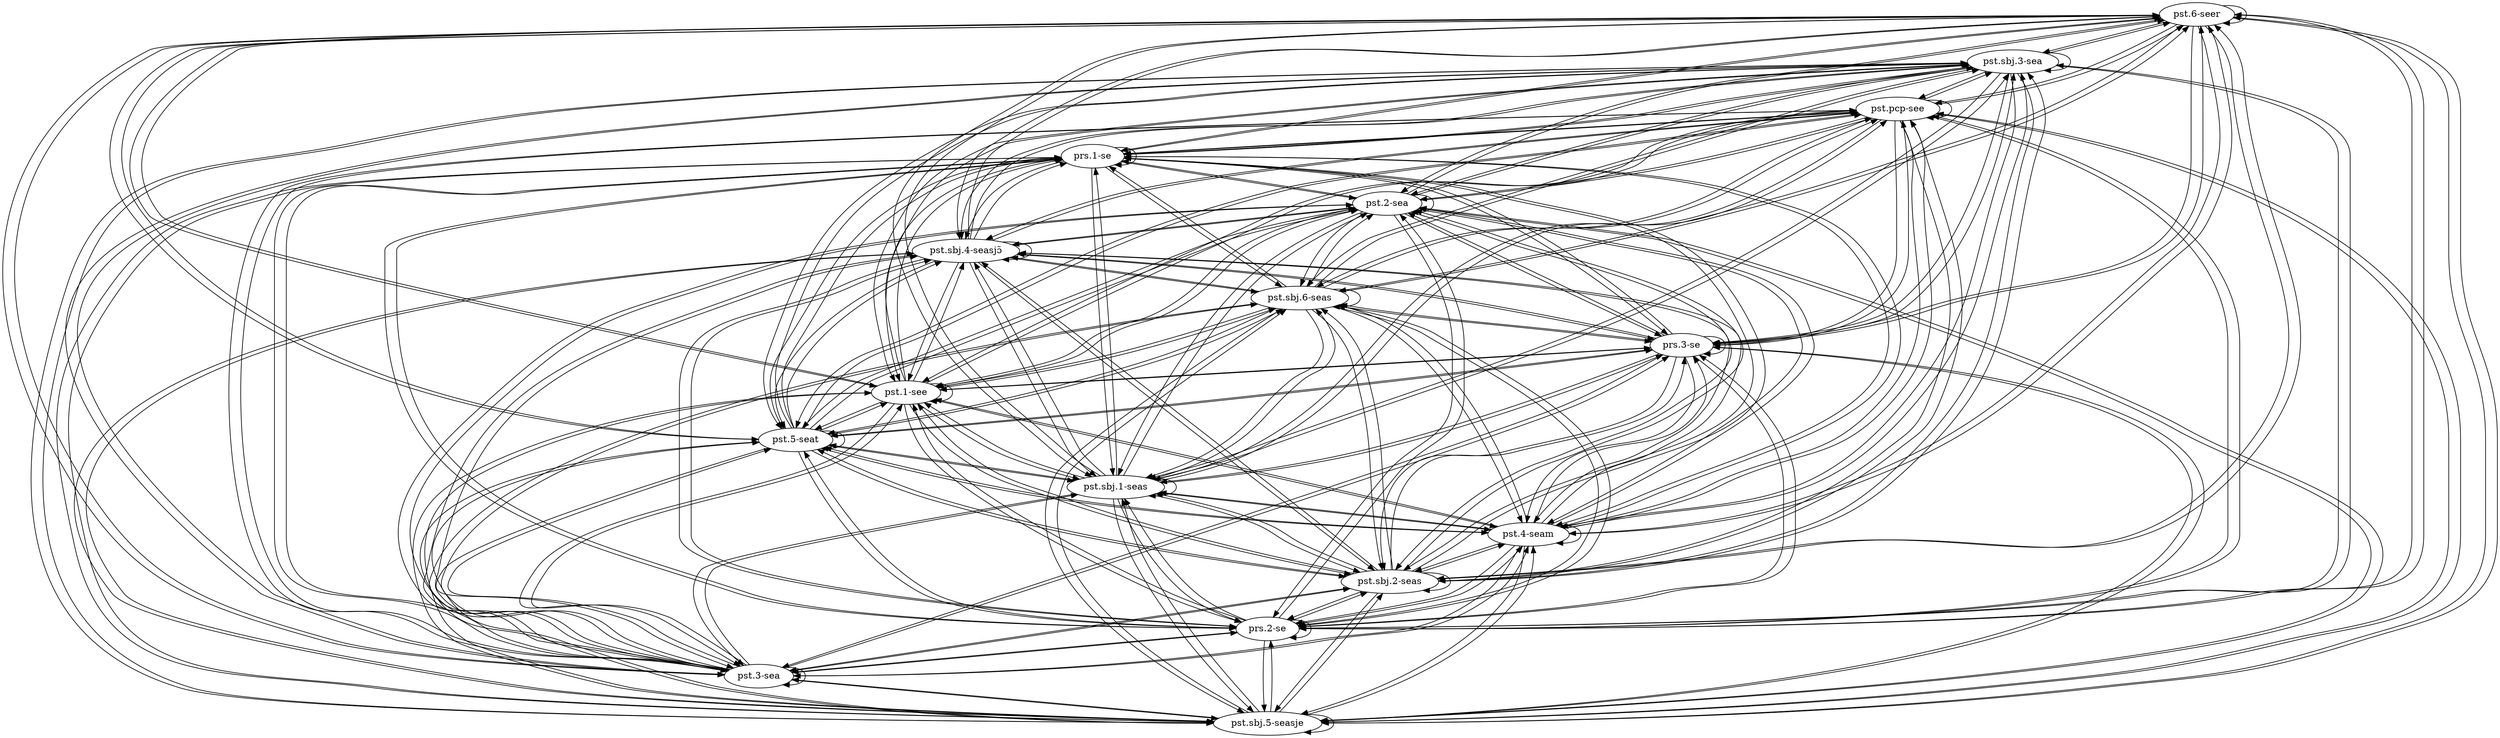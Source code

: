 digraph  {
	node [label="\N"];
	"pst.6-sEEr"	 [cell="pst.6",
		label="pst.6-seer",
		tense=pst,
		weight=0.09];
	"pst.6-sEEr" -> "pst.6-sEEr"	 [weight=0.09];
	"pst.sbj.3-sEa"	 [cell="pst.sbj.3",
		label="pst.sbj.3-sea",
		tense="pst.sbj",
		weight=0.09];
	"pst.6-sEEr" -> "pst.sbj.3-sEa"	 [weight=0.09];
	"pst.sbj.5-sEasjE"	 [cell="pst.sbj.5",
		label="pst.sbj.5-seasje",
		tense="pst.sbj",
		weight=0.09];
	"pst.6-sEEr" -> "pst.sbj.5-sEasjE"	 [weight=0.09];
	"pst.3-sEa"	 [cell="pst.3",
		label="pst.3-sea",
		tense=pst,
		weight=0.09];
	"pst.6-sEEr" -> "pst.3-sEa"	 [weight=0.09];
	"prs.2-sE"	 [cell="prs.2",
		label="prs.2-se",
		tense=prs,
		weight=1.0];
	"pst.6-sEEr" -> "prs.2-sE"	 [weight=1.0];
	"pst.sbj.2-sEas"	 [cell="pst.sbj.2",
		label="pst.sbj.2-seas",
		tense="pst.sbj",
		weight=0.09];
	"pst.6-sEEr" -> "pst.sbj.2-sEas"	 [weight=0.09];
	"pst.4-sEam"	 [cell="pst.4",
		label="pst.4-seam",
		tense=pst,
		weight=0.09];
	"pst.6-sEEr" -> "pst.4-sEam"	 [weight=0.09];
	"pst.sbj.1-sEas"	 [cell="pst.sbj.1",
		label="pst.sbj.1-seas",
		tense="pst.sbj",
		weight=0.09];
	"pst.6-sEEr" -> "pst.sbj.1-sEas"	 [weight=0.09];
	"pst.5-sEat"	 [cell="pst.5",
		label="pst.5-seat",
		tense=pst,
		weight=0.09];
	"pst.6-sEEr" -> "pst.5-sEat"	 [weight=0.09];
	"pst.1-sEE"	 [cell="pst.1",
		label="pst.1-see",
		tense=pst,
		weight=0.09];
	"pst.6-sEEr" -> "pst.1-sEE"	 [weight=0.09];
	"prs.3-sE"	 [cell="prs.3",
		label="prs.3-se",
		tense=prs,
		weight=1.0];
	"pst.6-sEEr" -> "prs.3-sE"	 [weight=1.0];
	"pst.sbj.6-sEas"	 [cell="pst.sbj.6",
		label="pst.sbj.6-seas",
		tense="pst.sbj",
		weight=0.09];
	"pst.6-sEEr" -> "pst.sbj.6-sEas"	 [weight=0.09];
	"pst.sbj.4-sEasjô"	 [cell="pst.sbj.4",
		label="pst.sbj.4-seasjɔ̃",
		tense="pst.sbj",
		weight=0.09];
	"pst.6-sEEr" -> "pst.sbj.4-sEasjô"	 [weight=0.09];
	"pst.2-sEa"	 [cell="pst.2",
		label="pst.2-sea",
		tense=pst,
		weight=0.09];
	"pst.6-sEEr" -> "pst.2-sEa"	 [weight=0.09];
	"prs.1-sE"	 [cell="prs.1",
		label="prs.1-se",
		tense=prs,
		weight=1.0];
	"pst.6-sEEr" -> "prs.1-sE"	 [weight=1.0];
	"pst.pcp-sEE"	 [cell="pst.pcp",
		label="pst.pcp-see",
		tense="pst.pcp",
		weight=0.07];
	"pst.6-sEEr" -> "pst.pcp-sEE"	 [weight=0.07];
	"pst.sbj.3-sEa" -> "pst.6-sEEr"	 [weight=0.09];
	"pst.sbj.3-sEa" -> "pst.sbj.3-sEa"	 [weight=0.09];
	"pst.sbj.3-sEa" -> "pst.sbj.5-sEasjE"	 [weight=0.09];
	"pst.sbj.3-sEa" -> "pst.3-sEa"	 [weight=0.09];
	"pst.sbj.3-sEa" -> "prs.2-sE"	 [weight=1.0];
	"pst.sbj.3-sEa" -> "pst.sbj.2-sEas"	 [weight=0.09];
	"pst.sbj.3-sEa" -> "pst.4-sEam"	 [weight=0.09];
	"pst.sbj.3-sEa" -> "pst.sbj.1-sEas"	 [weight=0.09];
	"pst.sbj.3-sEa" -> "pst.5-sEat"	 [weight=0.09];
	"pst.sbj.3-sEa" -> "pst.1-sEE"	 [weight=0.09];
	"pst.sbj.3-sEa" -> "prs.3-sE"	 [weight=1.0];
	"pst.sbj.3-sEa" -> "pst.sbj.6-sEas"	 [weight=0.09];
	"pst.sbj.3-sEa" -> "pst.sbj.4-sEasjô"	 [weight=0.09];
	"pst.sbj.3-sEa" -> "pst.2-sEa"	 [weight=0.09];
	"pst.sbj.3-sEa" -> "prs.1-sE"	 [weight=1.0];
	"pst.sbj.3-sEa" -> "pst.pcp-sEE"	 [weight=0.07];
	"pst.sbj.5-sEasjE" -> "pst.6-sEEr"	 [weight=0.09];
	"pst.sbj.5-sEasjE" -> "pst.sbj.3-sEa"	 [weight=0.09];
	"pst.sbj.5-sEasjE" -> "pst.sbj.5-sEasjE"	 [weight=0.09];
	"pst.sbj.5-sEasjE" -> "pst.3-sEa"	 [weight=0.09];
	"pst.sbj.5-sEasjE" -> "prs.2-sE"	 [weight=1.0];
	"pst.sbj.5-sEasjE" -> "pst.sbj.2-sEas"	 [weight=0.09];
	"pst.sbj.5-sEasjE" -> "pst.4-sEam"	 [weight=0.09];
	"pst.sbj.5-sEasjE" -> "pst.sbj.1-sEas"	 [weight=0.09];
	"pst.sbj.5-sEasjE" -> "pst.5-sEat"	 [weight=0.09];
	"pst.sbj.5-sEasjE" -> "pst.1-sEE"	 [weight=0.09];
	"pst.sbj.5-sEasjE" -> "prs.3-sE"	 [weight=1.0];
	"pst.sbj.5-sEasjE" -> "pst.sbj.6-sEas"	 [weight=0.09];
	"pst.sbj.5-sEasjE" -> "pst.sbj.4-sEasjô"	 [weight=0.09];
	"pst.sbj.5-sEasjE" -> "pst.2-sEa"	 [weight=0.09];
	"pst.sbj.5-sEasjE" -> "prs.1-sE"	 [weight=1.0];
	"pst.sbj.5-sEasjE" -> "pst.pcp-sEE"	 [weight=0.07];
	"pst.3-sEa" -> "pst.6-sEEr"	 [weight=0.09];
	"pst.3-sEa" -> "pst.sbj.3-sEa"	 [weight=0.09];
	"pst.3-sEa" -> "pst.sbj.5-sEasjE"	 [weight=0.09];
	"pst.3-sEa" -> "pst.3-sEa"	 [weight=0.09];
	"pst.3-sEa" -> "prs.2-sE"	 [weight=1.0];
	"pst.3-sEa" -> "pst.sbj.2-sEas"	 [weight=0.09];
	"pst.3-sEa" -> "pst.4-sEam"	 [weight=0.09];
	"pst.3-sEa" -> "pst.sbj.1-sEas"	 [weight=0.09];
	"pst.3-sEa" -> "pst.5-sEat"	 [weight=0.09];
	"pst.3-sEa" -> "pst.1-sEE"	 [weight=0.09];
	"pst.3-sEa" -> "prs.3-sE"	 [weight=1.0];
	"pst.3-sEa" -> "pst.sbj.6-sEas"	 [weight=0.09];
	"pst.3-sEa" -> "pst.sbj.4-sEasjô"	 [weight=0.09];
	"pst.3-sEa" -> "pst.2-sEa"	 [weight=0.09];
	"pst.3-sEa" -> "prs.1-sE"	 [weight=1.0];
	"pst.3-sEa" -> "pst.pcp-sEE"	 [weight=0.07];
	"prs.2-sE" -> "pst.6-sEEr"	 [weight=0.0153];
	"prs.2-sE" -> "pst.sbj.3-sEa"	 [weight=0.0153];
	"prs.2-sE" -> "pst.sbj.5-sEasjE"	 [weight=0.0153];
	"prs.2-sE" -> "pst.3-sEa"	 [weight=0.0153];
	"prs.2-sE" -> "prs.2-sE"	 [weight=1.0];
	"prs.2-sE" -> "pst.sbj.2-sEas"	 [weight=0.0153];
	"prs.2-sE" -> "pst.4-sEam"	 [weight=0.0153];
	"prs.2-sE" -> "pst.sbj.1-sEas"	 [weight=0.0153];
	"prs.2-sE" -> "pst.5-sEat"	 [weight=0.0153];
	"prs.2-sE" -> "pst.1-sEE"	 [weight=0.0153];
	"prs.2-sE" -> "prs.3-sE"	 [weight=1.0];
	"prs.2-sE" -> "pst.sbj.6-sEas"	 [weight=0.0153];
	"prs.2-sE" -> "pst.sbj.4-sEasjô"	 [weight=0.0153];
	"prs.2-sE" -> "pst.2-sEa"	 [weight=0.0153];
	"prs.2-sE" -> "prs.1-sE"	 [weight=1.0];
	"prs.2-sE" -> "pst.pcp-sEE"	 [weight=0.0105];
	"pst.sbj.2-sEas" -> "pst.6-sEEr"	 [weight=0.09];
	"pst.sbj.2-sEas" -> "pst.sbj.3-sEa"	 [weight=0.09];
	"pst.sbj.2-sEas" -> "pst.sbj.5-sEasjE"	 [weight=0.09];
	"pst.sbj.2-sEas" -> "pst.3-sEa"	 [weight=0.09];
	"pst.sbj.2-sEas" -> "prs.2-sE"	 [weight=1.0];
	"pst.sbj.2-sEas" -> "pst.sbj.2-sEas"	 [weight=0.09];
	"pst.sbj.2-sEas" -> "pst.4-sEam"	 [weight=0.09];
	"pst.sbj.2-sEas" -> "pst.sbj.1-sEas"	 [weight=0.09];
	"pst.sbj.2-sEas" -> "pst.5-sEat"	 [weight=0.09];
	"pst.sbj.2-sEas" -> "pst.1-sEE"	 [weight=0.09];
	"pst.sbj.2-sEas" -> "prs.3-sE"	 [weight=1.0];
	"pst.sbj.2-sEas" -> "pst.sbj.6-sEas"	 [weight=0.09];
	"pst.sbj.2-sEas" -> "pst.sbj.4-sEasjô"	 [weight=0.09];
	"pst.sbj.2-sEas" -> "pst.2-sEa"	 [weight=0.09];
	"pst.sbj.2-sEas" -> "prs.1-sE"	 [weight=1.0];
	"pst.sbj.2-sEas" -> "pst.pcp-sEE"	 [weight=0.07];
	"pst.4-sEam" -> "pst.6-sEEr"	 [weight=0.09];
	"pst.4-sEam" -> "pst.sbj.3-sEa"	 [weight=0.09];
	"pst.4-sEam" -> "pst.sbj.5-sEasjE"	 [weight=0.09];
	"pst.4-sEam" -> "pst.3-sEa"	 [weight=0.09];
	"pst.4-sEam" -> "prs.2-sE"	 [weight=1.0];
	"pst.4-sEam" -> "pst.sbj.2-sEas"	 [weight=0.09];
	"pst.4-sEam" -> "pst.4-sEam"	 [weight=0.09];
	"pst.4-sEam" -> "pst.sbj.1-sEas"	 [weight=0.09];
	"pst.4-sEam" -> "pst.5-sEat"	 [weight=0.09];
	"pst.4-sEam" -> "pst.1-sEE"	 [weight=0.09];
	"pst.4-sEam" -> "prs.3-sE"	 [weight=1.0];
	"pst.4-sEam" -> "pst.sbj.6-sEas"	 [weight=0.09];
	"pst.4-sEam" -> "pst.sbj.4-sEasjô"	 [weight=0.09];
	"pst.4-sEam" -> "pst.2-sEa"	 [weight=0.09];
	"pst.4-sEam" -> "prs.1-sE"	 [weight=1.0];
	"pst.4-sEam" -> "pst.pcp-sEE"	 [weight=0.07];
	"pst.sbj.1-sEas" -> "pst.6-sEEr"	 [weight=0.09];
	"pst.sbj.1-sEas" -> "pst.sbj.3-sEa"	 [weight=0.09];
	"pst.sbj.1-sEas" -> "pst.sbj.5-sEasjE"	 [weight=0.09];
	"pst.sbj.1-sEas" -> "pst.3-sEa"	 [weight=0.09];
	"pst.sbj.1-sEas" -> "prs.2-sE"	 [weight=1.0];
	"pst.sbj.1-sEas" -> "pst.sbj.2-sEas"	 [weight=0.09];
	"pst.sbj.1-sEas" -> "pst.4-sEam"	 [weight=0.09];
	"pst.sbj.1-sEas" -> "pst.sbj.1-sEas"	 [weight=0.09];
	"pst.sbj.1-sEas" -> "pst.5-sEat"	 [weight=0.09];
	"pst.sbj.1-sEas" -> "pst.1-sEE"	 [weight=0.09];
	"pst.sbj.1-sEas" -> "prs.3-sE"	 [weight=1.0];
	"pst.sbj.1-sEas" -> "pst.sbj.6-sEas"	 [weight=0.09];
	"pst.sbj.1-sEas" -> "pst.sbj.4-sEasjô"	 [weight=0.09];
	"pst.sbj.1-sEas" -> "pst.2-sEa"	 [weight=0.09];
	"pst.sbj.1-sEas" -> "prs.1-sE"	 [weight=1.0];
	"pst.sbj.1-sEas" -> "pst.pcp-sEE"	 [weight=0.07];
	"pst.5-sEat" -> "pst.6-sEEr"	 [weight=0.09];
	"pst.5-sEat" -> "pst.sbj.3-sEa"	 [weight=0.09];
	"pst.5-sEat" -> "pst.sbj.5-sEasjE"	 [weight=0.09];
	"pst.5-sEat" -> "pst.3-sEa"	 [weight=0.09];
	"pst.5-sEat" -> "prs.2-sE"	 [weight=1.0];
	"pst.5-sEat" -> "pst.sbj.2-sEas"	 [weight=0.09];
	"pst.5-sEat" -> "pst.4-sEam"	 [weight=0.09];
	"pst.5-sEat" -> "pst.sbj.1-sEas"	 [weight=0.09];
	"pst.5-sEat" -> "pst.5-sEat"	 [weight=0.09];
	"pst.5-sEat" -> "pst.1-sEE"	 [weight=0.09];
	"pst.5-sEat" -> "prs.3-sE"	 [weight=1.0];
	"pst.5-sEat" -> "pst.sbj.6-sEas"	 [weight=0.09];
	"pst.5-sEat" -> "pst.sbj.4-sEasjô"	 [weight=0.09];
	"pst.5-sEat" -> "pst.2-sEa"	 [weight=0.09];
	"pst.5-sEat" -> "prs.1-sE"	 [weight=1.0];
	"pst.5-sEat" -> "pst.pcp-sEE"	 [weight=0.07];
	"pst.1-sEE" -> "pst.6-sEEr"	 [weight=0.09];
	"pst.1-sEE" -> "pst.sbj.3-sEa"	 [weight=0.09];
	"pst.1-sEE" -> "pst.sbj.5-sEasjE"	 [weight=0.09];
	"pst.1-sEE" -> "pst.3-sEa"	 [weight=0.09];
	"pst.1-sEE" -> "prs.2-sE"	 [weight=1.0];
	"pst.1-sEE" -> "pst.sbj.2-sEas"	 [weight=0.09];
	"pst.1-sEE" -> "pst.4-sEam"	 [weight=0.09];
	"pst.1-sEE" -> "pst.sbj.1-sEas"	 [weight=0.09];
	"pst.1-sEE" -> "pst.5-sEat"	 [weight=0.09];
	"pst.1-sEE" -> "pst.1-sEE"	 [weight=0.09];
	"pst.1-sEE" -> "prs.3-sE"	 [weight=1.0];
	"pst.1-sEE" -> "pst.sbj.6-sEas"	 [weight=0.09];
	"pst.1-sEE" -> "pst.sbj.4-sEasjô"	 [weight=0.09];
	"pst.1-sEE" -> "pst.2-sEa"	 [weight=0.09];
	"pst.1-sEE" -> "prs.1-sE"	 [weight=1.0];
	"pst.1-sEE" -> "pst.pcp-sEE"	 [weight=0.07];
	"prs.3-sE" -> "pst.6-sEEr"	 [weight=0.0153];
	"prs.3-sE" -> "pst.sbj.3-sEa"	 [weight=0.0153];
	"prs.3-sE" -> "pst.sbj.5-sEasjE"	 [weight=0.0153];
	"prs.3-sE" -> "pst.3-sEa"	 [weight=0.0153];
	"prs.3-sE" -> "prs.2-sE"	 [weight=1.0];
	"prs.3-sE" -> "pst.sbj.2-sEas"	 [weight=0.0153];
	"prs.3-sE" -> "pst.4-sEam"	 [weight=0.0153];
	"prs.3-sE" -> "pst.sbj.1-sEas"	 [weight=0.0153];
	"prs.3-sE" -> "pst.5-sEat"	 [weight=0.0153];
	"prs.3-sE" -> "pst.1-sEE"	 [weight=0.0153];
	"prs.3-sE" -> "prs.3-sE"	 [weight=1.0];
	"prs.3-sE" -> "pst.sbj.6-sEas"	 [weight=0.0153];
	"prs.3-sE" -> "pst.sbj.4-sEasjô"	 [weight=0.0153];
	"prs.3-sE" -> "pst.2-sEa"	 [weight=0.0153];
	"prs.3-sE" -> "prs.1-sE"	 [weight=1.0];
	"prs.3-sE" -> "pst.pcp-sEE"	 [weight=0.0105];
	"pst.sbj.6-sEas" -> "pst.6-sEEr"	 [weight=0.09];
	"pst.sbj.6-sEas" -> "pst.sbj.3-sEa"	 [weight=0.09];
	"pst.sbj.6-sEas" -> "pst.sbj.5-sEasjE"	 [weight=0.09];
	"pst.sbj.6-sEas" -> "pst.3-sEa"	 [weight=0.09];
	"pst.sbj.6-sEas" -> "prs.2-sE"	 [weight=1.0];
	"pst.sbj.6-sEas" -> "pst.sbj.2-sEas"	 [weight=0.09];
	"pst.sbj.6-sEas" -> "pst.4-sEam"	 [weight=0.09];
	"pst.sbj.6-sEas" -> "pst.sbj.1-sEas"	 [weight=0.09];
	"pst.sbj.6-sEas" -> "pst.5-sEat"	 [weight=0.09];
	"pst.sbj.6-sEas" -> "pst.1-sEE"	 [weight=0.09];
	"pst.sbj.6-sEas" -> "prs.3-sE"	 [weight=1.0];
	"pst.sbj.6-sEas" -> "pst.sbj.6-sEas"	 [weight=0.09];
	"pst.sbj.6-sEas" -> "pst.sbj.4-sEasjô"	 [weight=0.09];
	"pst.sbj.6-sEas" -> "pst.2-sEa"	 [weight=0.09];
	"pst.sbj.6-sEas" -> "prs.1-sE"	 [weight=1.0];
	"pst.sbj.6-sEas" -> "pst.pcp-sEE"	 [weight=0.07];
	"pst.sbj.4-sEasjô" -> "pst.6-sEEr"	 [weight=0.09];
	"pst.sbj.4-sEasjô" -> "pst.sbj.3-sEa"	 [weight=0.09];
	"pst.sbj.4-sEasjô" -> "pst.sbj.5-sEasjE"	 [weight=0.09];
	"pst.sbj.4-sEasjô" -> "pst.3-sEa"	 [weight=0.09];
	"pst.sbj.4-sEasjô" -> "prs.2-sE"	 [weight=1.0];
	"pst.sbj.4-sEasjô" -> "pst.sbj.2-sEas"	 [weight=0.09];
	"pst.sbj.4-sEasjô" -> "pst.4-sEam"	 [weight=0.09];
	"pst.sbj.4-sEasjô" -> "pst.sbj.1-sEas"	 [weight=0.09];
	"pst.sbj.4-sEasjô" -> "pst.5-sEat"	 [weight=0.09];
	"pst.sbj.4-sEasjô" -> "pst.1-sEE"	 [weight=0.09];
	"pst.sbj.4-sEasjô" -> "prs.3-sE"	 [weight=1.0];
	"pst.sbj.4-sEasjô" -> "pst.sbj.6-sEas"	 [weight=0.09];
	"pst.sbj.4-sEasjô" -> "pst.sbj.4-sEasjô"	 [weight=0.09];
	"pst.sbj.4-sEasjô" -> "pst.2-sEa"	 [weight=0.09];
	"pst.sbj.4-sEasjô" -> "prs.1-sE"	 [weight=1.0];
	"pst.sbj.4-sEasjô" -> "pst.pcp-sEE"	 [weight=0.07];
	"pst.2-sEa" -> "pst.6-sEEr"	 [weight=0.09];
	"pst.2-sEa" -> "pst.sbj.3-sEa"	 [weight=0.09];
	"pst.2-sEa" -> "pst.sbj.5-sEasjE"	 [weight=0.09];
	"pst.2-sEa" -> "pst.3-sEa"	 [weight=0.09];
	"pst.2-sEa" -> "prs.2-sE"	 [weight=1.0];
	"pst.2-sEa" -> "pst.sbj.2-sEas"	 [weight=0.09];
	"pst.2-sEa" -> "pst.4-sEam"	 [weight=0.09];
	"pst.2-sEa" -> "pst.sbj.1-sEas"	 [weight=0.09];
	"pst.2-sEa" -> "pst.5-sEat"	 [weight=0.09];
	"pst.2-sEa" -> "pst.1-sEE"	 [weight=0.09];
	"pst.2-sEa" -> "prs.3-sE"	 [weight=1.0];
	"pst.2-sEa" -> "pst.sbj.6-sEas"	 [weight=0.09];
	"pst.2-sEa" -> "pst.sbj.4-sEasjô"	 [weight=0.09];
	"pst.2-sEa" -> "pst.2-sEa"	 [weight=0.09];
	"pst.2-sEa" -> "prs.1-sE"	 [weight=1.0];
	"pst.2-sEa" -> "pst.pcp-sEE"	 [weight=0.07];
	"prs.1-sE" -> "pst.6-sEEr"	 [weight=0.0153];
	"prs.1-sE" -> "pst.sbj.3-sEa"	 [weight=0.0153];
	"prs.1-sE" -> "pst.sbj.5-sEasjE"	 [weight=0.0153];
	"prs.1-sE" -> "pst.3-sEa"	 [weight=0.0153];
	"prs.1-sE" -> "prs.2-sE"	 [weight=1.0];
	"prs.1-sE" -> "pst.sbj.2-sEas"	 [weight=0.0153];
	"prs.1-sE" -> "pst.4-sEam"	 [weight=0.0153];
	"prs.1-sE" -> "pst.sbj.1-sEas"	 [weight=0.0153];
	"prs.1-sE" -> "pst.5-sEat"	 [weight=0.0153];
	"prs.1-sE" -> "pst.1-sEE"	 [weight=0.0153];
	"prs.1-sE" -> "prs.3-sE"	 [weight=1.0];
	"prs.1-sE" -> "pst.sbj.6-sEas"	 [weight=0.0153];
	"prs.1-sE" -> "pst.sbj.4-sEasjô"	 [weight=0.0153];
	"prs.1-sE" -> "pst.2-sEa"	 [weight=0.0153];
	"prs.1-sE" -> "prs.1-sE"	 [weight=1.0];
	"prs.1-sE" -> "pst.pcp-sEE"	 [weight=0.0105];
	"pst.pcp-sEE" -> "pst.6-sEEr"	 [weight=0.09];
	"pst.pcp-sEE" -> "pst.sbj.3-sEa"	 [weight=0.09];
	"pst.pcp-sEE" -> "pst.sbj.5-sEasjE"	 [weight=0.09];
	"pst.pcp-sEE" -> "pst.3-sEa"	 [weight=0.09];
	"pst.pcp-sEE" -> "prs.2-sE"	 [weight=1.0];
	"pst.pcp-sEE" -> "pst.sbj.2-sEas"	 [weight=0.09];
	"pst.pcp-sEE" -> "pst.4-sEam"	 [weight=0.09];
	"pst.pcp-sEE" -> "pst.sbj.1-sEas"	 [weight=0.09];
	"pst.pcp-sEE" -> "pst.5-sEat"	 [weight=0.09];
	"pst.pcp-sEE" -> "pst.1-sEE"	 [weight=0.09];
	"pst.pcp-sEE" -> "prs.3-sE"	 [weight=1.0];
	"pst.pcp-sEE" -> "pst.sbj.6-sEas"	 [weight=0.09];
	"pst.pcp-sEE" -> "pst.sbj.4-sEasjô"	 [weight=0.09];
	"pst.pcp-sEE" -> "pst.2-sEa"	 [weight=0.09];
	"pst.pcp-sEE" -> "prs.1-sE"	 [weight=1.0];
	"pst.pcp-sEE" -> "pst.pcp-sEE"	 [weight=0.07];
}
